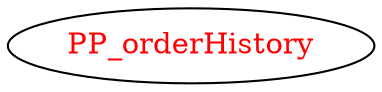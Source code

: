 digraph dependencyGraph {
 concentrate=true;
 ranksep="2.0";
 rankdir="LR"; 
 splines="ortho";
"PP_orderHistory" [fontcolor="red"];
}
